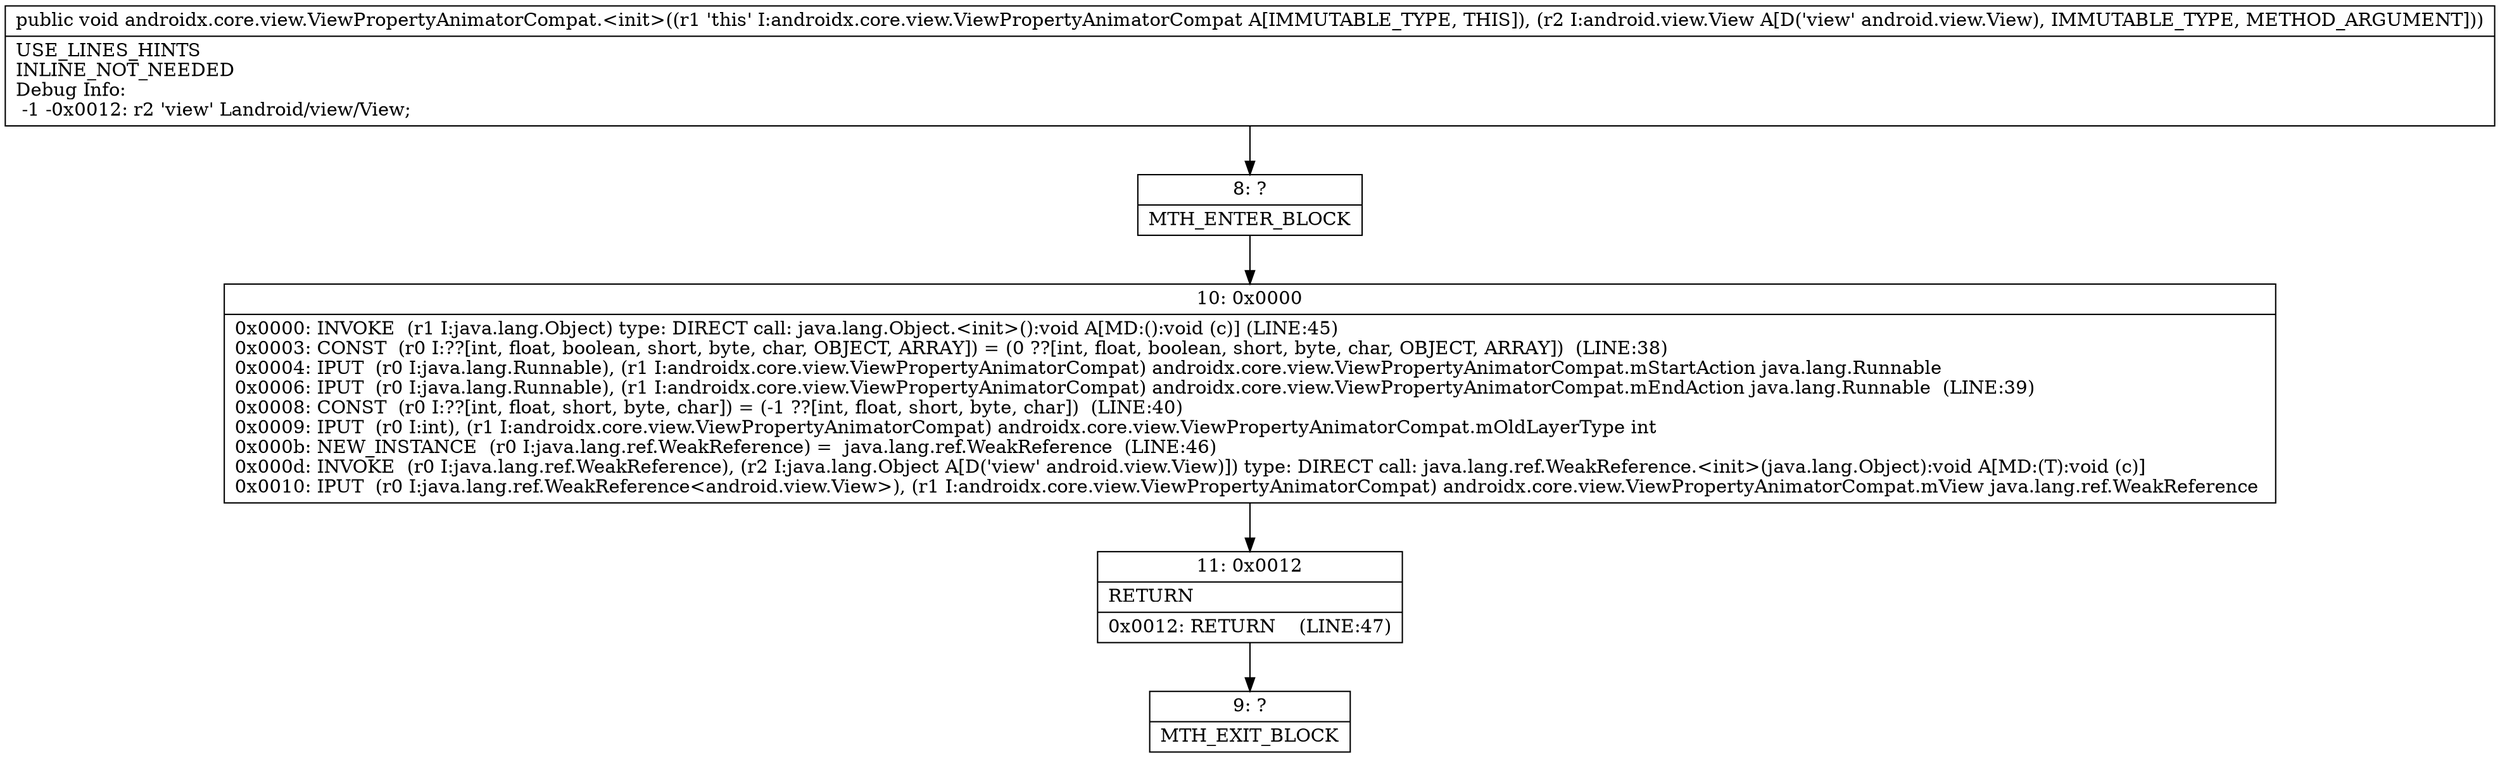 digraph "CFG forandroidx.core.view.ViewPropertyAnimatorCompat.\<init\>(Landroid\/view\/View;)V" {
Node_8 [shape=record,label="{8\:\ ?|MTH_ENTER_BLOCK\l}"];
Node_10 [shape=record,label="{10\:\ 0x0000|0x0000: INVOKE  (r1 I:java.lang.Object) type: DIRECT call: java.lang.Object.\<init\>():void A[MD:():void (c)] (LINE:45)\l0x0003: CONST  (r0 I:??[int, float, boolean, short, byte, char, OBJECT, ARRAY]) = (0 ??[int, float, boolean, short, byte, char, OBJECT, ARRAY])  (LINE:38)\l0x0004: IPUT  (r0 I:java.lang.Runnable), (r1 I:androidx.core.view.ViewPropertyAnimatorCompat) androidx.core.view.ViewPropertyAnimatorCompat.mStartAction java.lang.Runnable \l0x0006: IPUT  (r0 I:java.lang.Runnable), (r1 I:androidx.core.view.ViewPropertyAnimatorCompat) androidx.core.view.ViewPropertyAnimatorCompat.mEndAction java.lang.Runnable  (LINE:39)\l0x0008: CONST  (r0 I:??[int, float, short, byte, char]) = (\-1 ??[int, float, short, byte, char])  (LINE:40)\l0x0009: IPUT  (r0 I:int), (r1 I:androidx.core.view.ViewPropertyAnimatorCompat) androidx.core.view.ViewPropertyAnimatorCompat.mOldLayerType int \l0x000b: NEW_INSTANCE  (r0 I:java.lang.ref.WeakReference) =  java.lang.ref.WeakReference  (LINE:46)\l0x000d: INVOKE  (r0 I:java.lang.ref.WeakReference), (r2 I:java.lang.Object A[D('view' android.view.View)]) type: DIRECT call: java.lang.ref.WeakReference.\<init\>(java.lang.Object):void A[MD:(T):void (c)]\l0x0010: IPUT  (r0 I:java.lang.ref.WeakReference\<android.view.View\>), (r1 I:androidx.core.view.ViewPropertyAnimatorCompat) androidx.core.view.ViewPropertyAnimatorCompat.mView java.lang.ref.WeakReference \l}"];
Node_11 [shape=record,label="{11\:\ 0x0012|RETURN\l|0x0012: RETURN    (LINE:47)\l}"];
Node_9 [shape=record,label="{9\:\ ?|MTH_EXIT_BLOCK\l}"];
MethodNode[shape=record,label="{public void androidx.core.view.ViewPropertyAnimatorCompat.\<init\>((r1 'this' I:androidx.core.view.ViewPropertyAnimatorCompat A[IMMUTABLE_TYPE, THIS]), (r2 I:android.view.View A[D('view' android.view.View), IMMUTABLE_TYPE, METHOD_ARGUMENT]))  | USE_LINES_HINTS\lINLINE_NOT_NEEDED\lDebug Info:\l  \-1 \-0x0012: r2 'view' Landroid\/view\/View;\l}"];
MethodNode -> Node_8;Node_8 -> Node_10;
Node_10 -> Node_11;
Node_11 -> Node_9;
}

